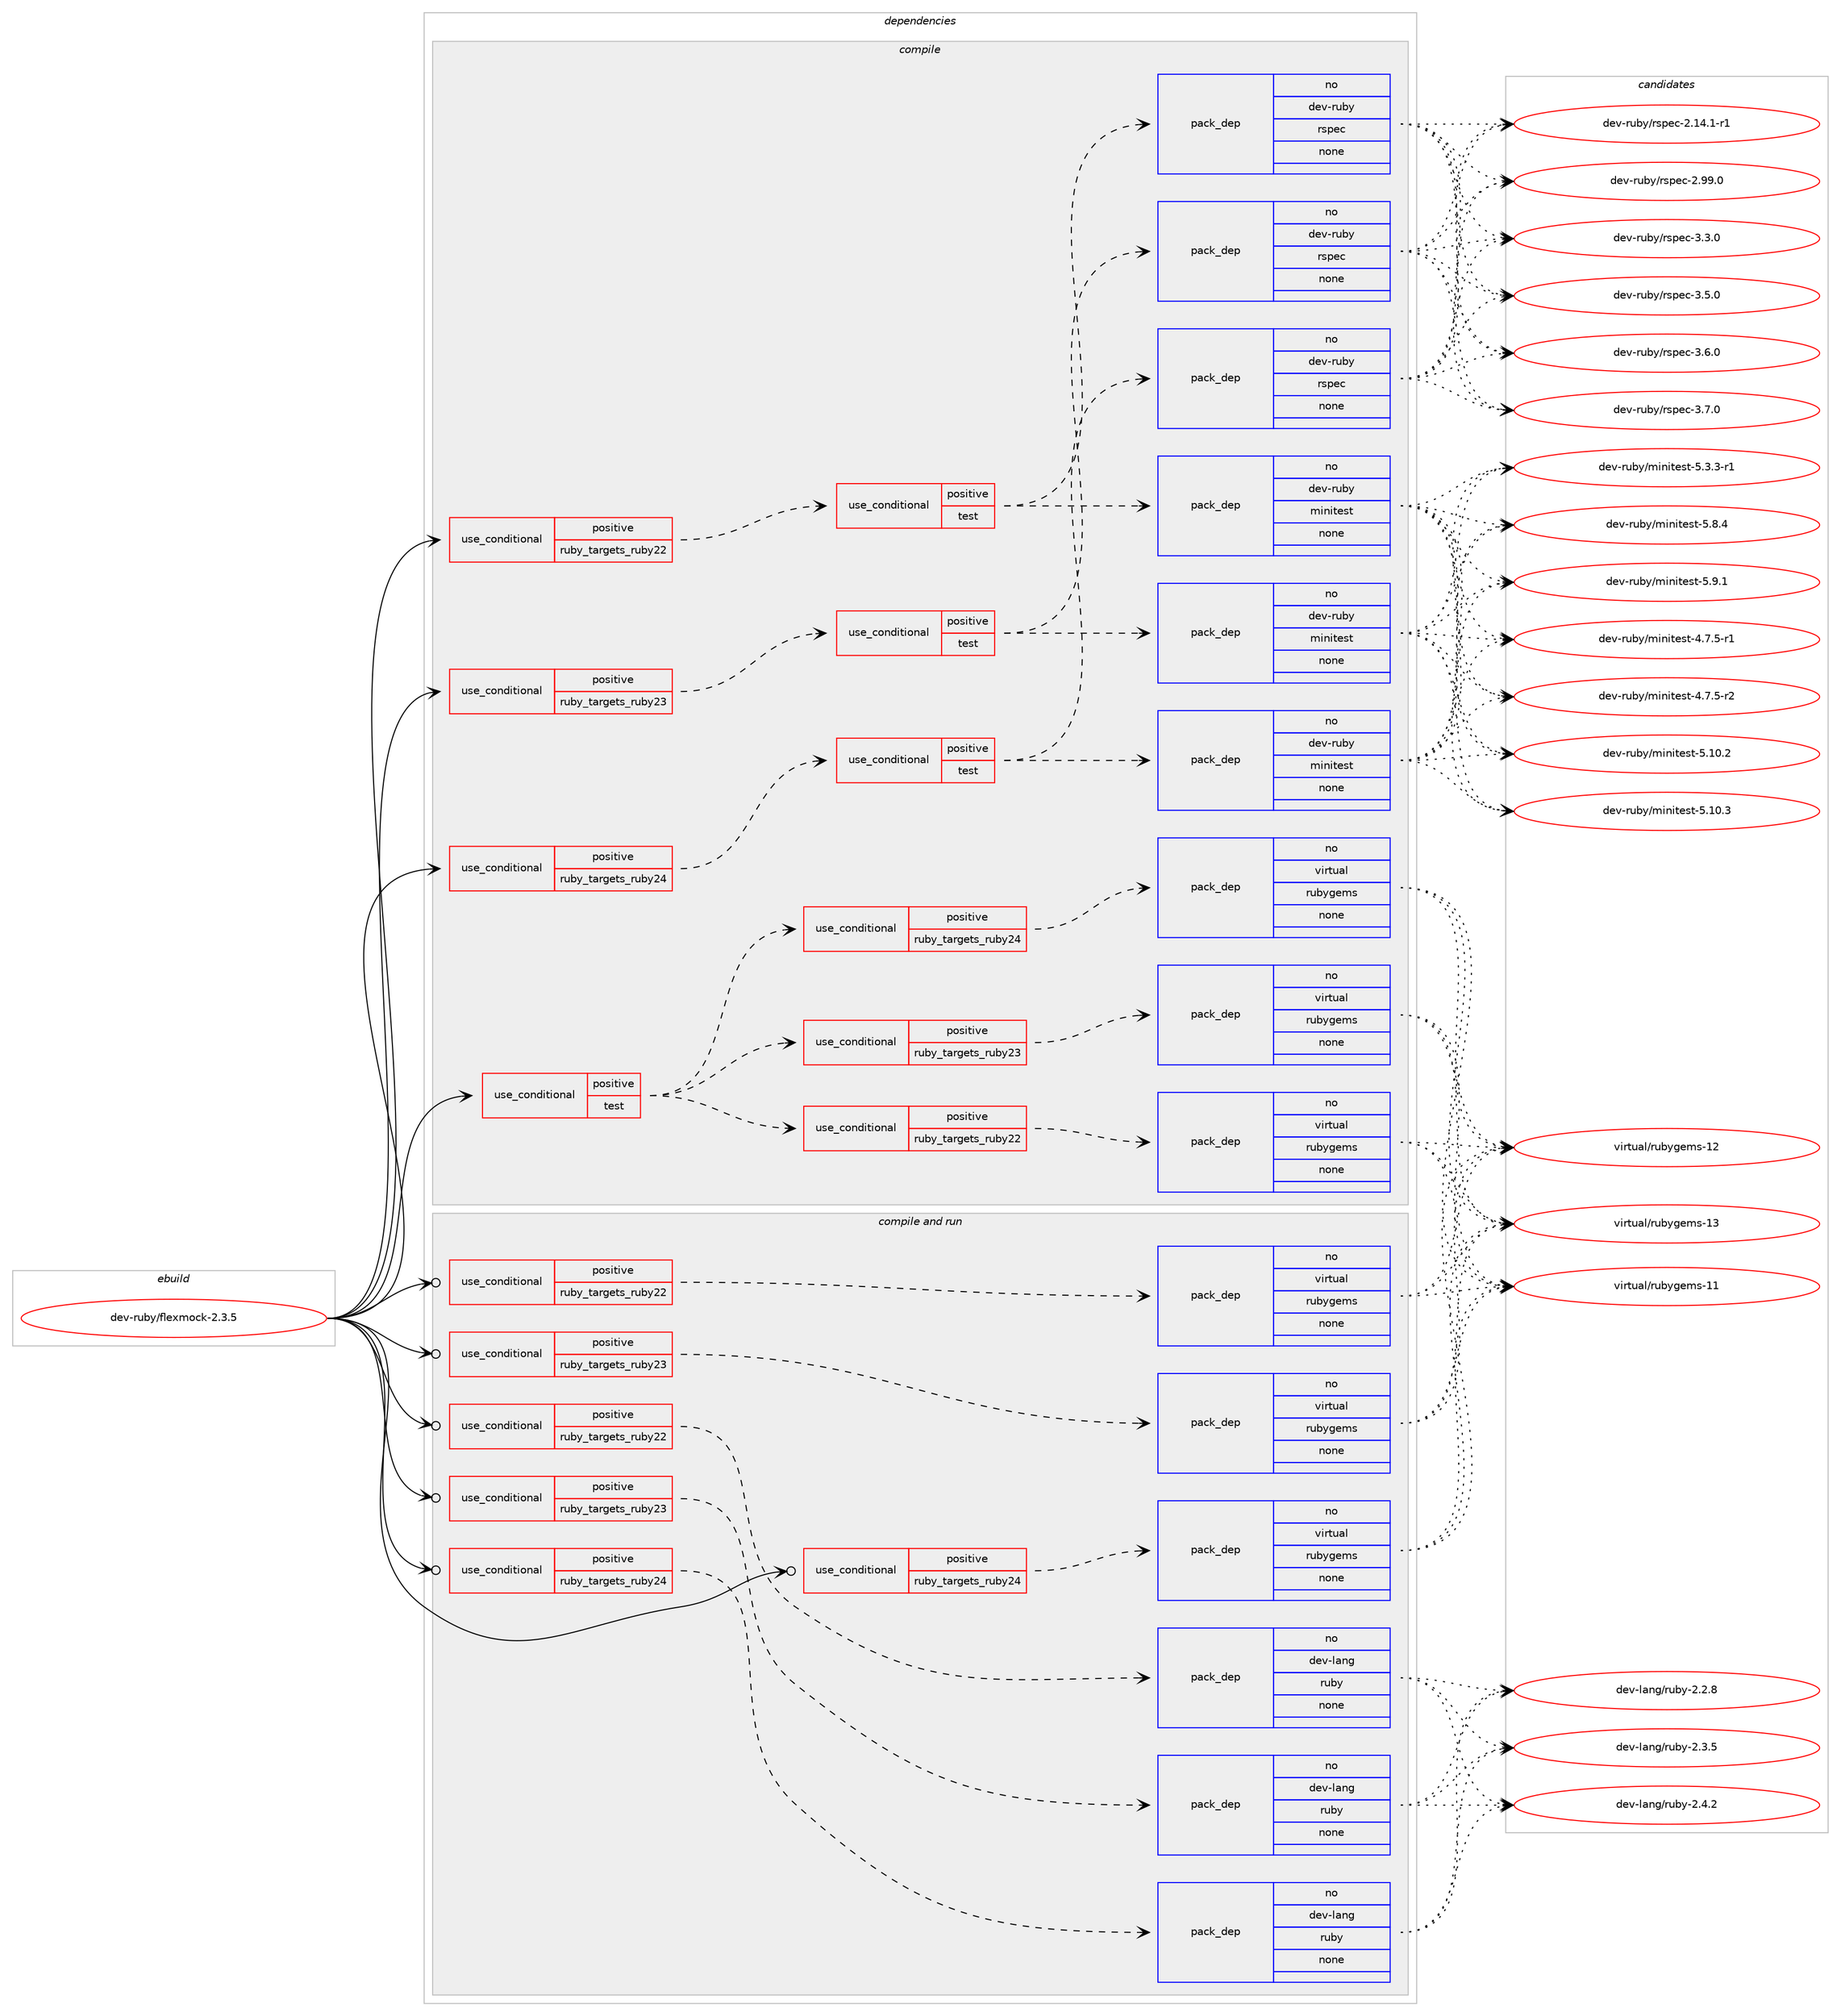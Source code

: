 digraph prolog {

# *************
# Graph options
# *************

newrank=true;
concentrate=true;
compound=true;
graph [rankdir=LR,fontname=Helvetica,fontsize=10,ranksep=1.5];#, ranksep=2.5, nodesep=0.2];
edge  [arrowhead=vee];
node  [fontname=Helvetica,fontsize=10];

# **********
# The ebuild
# **********

subgraph cluster_leftcol {
color=gray;
rank=same;
label=<<i>ebuild</i>>;
id [label="dev-ruby/flexmock-2.3.5", color=red, width=4, href="../dev-ruby/flexmock-2.3.5.svg"];
}

# ****************
# The dependencies
# ****************

subgraph cluster_midcol {
color=gray;
label=<<i>dependencies</i>>;
subgraph cluster_compile {
fillcolor="#eeeeee";
style=filled;
label=<<i>compile</i>>;
subgraph cond57387 {
dependency239338 [label=<<TABLE BORDER="0" CELLBORDER="1" CELLSPACING="0" CELLPADDING="4"><TR><TD ROWSPAN="3" CELLPADDING="10">use_conditional</TD></TR><TR><TD>positive</TD></TR><TR><TD>ruby_targets_ruby22</TD></TR></TABLE>>, shape=none, color=red];
subgraph cond57388 {
dependency239339 [label=<<TABLE BORDER="0" CELLBORDER="1" CELLSPACING="0" CELLPADDING="4"><TR><TD ROWSPAN="3" CELLPADDING="10">use_conditional</TD></TR><TR><TD>positive</TD></TR><TR><TD>test</TD></TR></TABLE>>, shape=none, color=red];
subgraph pack177874 {
dependency239340 [label=<<TABLE BORDER="0" CELLBORDER="1" CELLSPACING="0" CELLPADDING="4" WIDTH="220"><TR><TD ROWSPAN="6" CELLPADDING="30">pack_dep</TD></TR><TR><TD WIDTH="110">no</TD></TR><TR><TD>dev-ruby</TD></TR><TR><TD>minitest</TD></TR><TR><TD>none</TD></TR><TR><TD></TD></TR></TABLE>>, shape=none, color=blue];
}
dependency239339:e -> dependency239340:w [weight=20,style="dashed",arrowhead="vee"];
subgraph pack177875 {
dependency239341 [label=<<TABLE BORDER="0" CELLBORDER="1" CELLSPACING="0" CELLPADDING="4" WIDTH="220"><TR><TD ROWSPAN="6" CELLPADDING="30">pack_dep</TD></TR><TR><TD WIDTH="110">no</TD></TR><TR><TD>dev-ruby</TD></TR><TR><TD>rspec</TD></TR><TR><TD>none</TD></TR><TR><TD></TD></TR></TABLE>>, shape=none, color=blue];
}
dependency239339:e -> dependency239341:w [weight=20,style="dashed",arrowhead="vee"];
}
dependency239338:e -> dependency239339:w [weight=20,style="dashed",arrowhead="vee"];
}
id:e -> dependency239338:w [weight=20,style="solid",arrowhead="vee"];
subgraph cond57389 {
dependency239342 [label=<<TABLE BORDER="0" CELLBORDER="1" CELLSPACING="0" CELLPADDING="4"><TR><TD ROWSPAN="3" CELLPADDING="10">use_conditional</TD></TR><TR><TD>positive</TD></TR><TR><TD>ruby_targets_ruby23</TD></TR></TABLE>>, shape=none, color=red];
subgraph cond57390 {
dependency239343 [label=<<TABLE BORDER="0" CELLBORDER="1" CELLSPACING="0" CELLPADDING="4"><TR><TD ROWSPAN="3" CELLPADDING="10">use_conditional</TD></TR><TR><TD>positive</TD></TR><TR><TD>test</TD></TR></TABLE>>, shape=none, color=red];
subgraph pack177876 {
dependency239344 [label=<<TABLE BORDER="0" CELLBORDER="1" CELLSPACING="0" CELLPADDING="4" WIDTH="220"><TR><TD ROWSPAN="6" CELLPADDING="30">pack_dep</TD></TR><TR><TD WIDTH="110">no</TD></TR><TR><TD>dev-ruby</TD></TR><TR><TD>minitest</TD></TR><TR><TD>none</TD></TR><TR><TD></TD></TR></TABLE>>, shape=none, color=blue];
}
dependency239343:e -> dependency239344:w [weight=20,style="dashed",arrowhead="vee"];
subgraph pack177877 {
dependency239345 [label=<<TABLE BORDER="0" CELLBORDER="1" CELLSPACING="0" CELLPADDING="4" WIDTH="220"><TR><TD ROWSPAN="6" CELLPADDING="30">pack_dep</TD></TR><TR><TD WIDTH="110">no</TD></TR><TR><TD>dev-ruby</TD></TR><TR><TD>rspec</TD></TR><TR><TD>none</TD></TR><TR><TD></TD></TR></TABLE>>, shape=none, color=blue];
}
dependency239343:e -> dependency239345:w [weight=20,style="dashed",arrowhead="vee"];
}
dependency239342:e -> dependency239343:w [weight=20,style="dashed",arrowhead="vee"];
}
id:e -> dependency239342:w [weight=20,style="solid",arrowhead="vee"];
subgraph cond57391 {
dependency239346 [label=<<TABLE BORDER="0" CELLBORDER="1" CELLSPACING="0" CELLPADDING="4"><TR><TD ROWSPAN="3" CELLPADDING="10">use_conditional</TD></TR><TR><TD>positive</TD></TR><TR><TD>ruby_targets_ruby24</TD></TR></TABLE>>, shape=none, color=red];
subgraph cond57392 {
dependency239347 [label=<<TABLE BORDER="0" CELLBORDER="1" CELLSPACING="0" CELLPADDING="4"><TR><TD ROWSPAN="3" CELLPADDING="10">use_conditional</TD></TR><TR><TD>positive</TD></TR><TR><TD>test</TD></TR></TABLE>>, shape=none, color=red];
subgraph pack177878 {
dependency239348 [label=<<TABLE BORDER="0" CELLBORDER="1" CELLSPACING="0" CELLPADDING="4" WIDTH="220"><TR><TD ROWSPAN="6" CELLPADDING="30">pack_dep</TD></TR><TR><TD WIDTH="110">no</TD></TR><TR><TD>dev-ruby</TD></TR><TR><TD>minitest</TD></TR><TR><TD>none</TD></TR><TR><TD></TD></TR></TABLE>>, shape=none, color=blue];
}
dependency239347:e -> dependency239348:w [weight=20,style="dashed",arrowhead="vee"];
subgraph pack177879 {
dependency239349 [label=<<TABLE BORDER="0" CELLBORDER="1" CELLSPACING="0" CELLPADDING="4" WIDTH="220"><TR><TD ROWSPAN="6" CELLPADDING="30">pack_dep</TD></TR><TR><TD WIDTH="110">no</TD></TR><TR><TD>dev-ruby</TD></TR><TR><TD>rspec</TD></TR><TR><TD>none</TD></TR><TR><TD></TD></TR></TABLE>>, shape=none, color=blue];
}
dependency239347:e -> dependency239349:w [weight=20,style="dashed",arrowhead="vee"];
}
dependency239346:e -> dependency239347:w [weight=20,style="dashed",arrowhead="vee"];
}
id:e -> dependency239346:w [weight=20,style="solid",arrowhead="vee"];
subgraph cond57393 {
dependency239350 [label=<<TABLE BORDER="0" CELLBORDER="1" CELLSPACING="0" CELLPADDING="4"><TR><TD ROWSPAN="3" CELLPADDING="10">use_conditional</TD></TR><TR><TD>positive</TD></TR><TR><TD>test</TD></TR></TABLE>>, shape=none, color=red];
subgraph cond57394 {
dependency239351 [label=<<TABLE BORDER="0" CELLBORDER="1" CELLSPACING="0" CELLPADDING="4"><TR><TD ROWSPAN="3" CELLPADDING="10">use_conditional</TD></TR><TR><TD>positive</TD></TR><TR><TD>ruby_targets_ruby22</TD></TR></TABLE>>, shape=none, color=red];
subgraph pack177880 {
dependency239352 [label=<<TABLE BORDER="0" CELLBORDER="1" CELLSPACING="0" CELLPADDING="4" WIDTH="220"><TR><TD ROWSPAN="6" CELLPADDING="30">pack_dep</TD></TR><TR><TD WIDTH="110">no</TD></TR><TR><TD>virtual</TD></TR><TR><TD>rubygems</TD></TR><TR><TD>none</TD></TR><TR><TD></TD></TR></TABLE>>, shape=none, color=blue];
}
dependency239351:e -> dependency239352:w [weight=20,style="dashed",arrowhead="vee"];
}
dependency239350:e -> dependency239351:w [weight=20,style="dashed",arrowhead="vee"];
subgraph cond57395 {
dependency239353 [label=<<TABLE BORDER="0" CELLBORDER="1" CELLSPACING="0" CELLPADDING="4"><TR><TD ROWSPAN="3" CELLPADDING="10">use_conditional</TD></TR><TR><TD>positive</TD></TR><TR><TD>ruby_targets_ruby23</TD></TR></TABLE>>, shape=none, color=red];
subgraph pack177881 {
dependency239354 [label=<<TABLE BORDER="0" CELLBORDER="1" CELLSPACING="0" CELLPADDING="4" WIDTH="220"><TR><TD ROWSPAN="6" CELLPADDING="30">pack_dep</TD></TR><TR><TD WIDTH="110">no</TD></TR><TR><TD>virtual</TD></TR><TR><TD>rubygems</TD></TR><TR><TD>none</TD></TR><TR><TD></TD></TR></TABLE>>, shape=none, color=blue];
}
dependency239353:e -> dependency239354:w [weight=20,style="dashed",arrowhead="vee"];
}
dependency239350:e -> dependency239353:w [weight=20,style="dashed",arrowhead="vee"];
subgraph cond57396 {
dependency239355 [label=<<TABLE BORDER="0" CELLBORDER="1" CELLSPACING="0" CELLPADDING="4"><TR><TD ROWSPAN="3" CELLPADDING="10">use_conditional</TD></TR><TR><TD>positive</TD></TR><TR><TD>ruby_targets_ruby24</TD></TR></TABLE>>, shape=none, color=red];
subgraph pack177882 {
dependency239356 [label=<<TABLE BORDER="0" CELLBORDER="1" CELLSPACING="0" CELLPADDING="4" WIDTH="220"><TR><TD ROWSPAN="6" CELLPADDING="30">pack_dep</TD></TR><TR><TD WIDTH="110">no</TD></TR><TR><TD>virtual</TD></TR><TR><TD>rubygems</TD></TR><TR><TD>none</TD></TR><TR><TD></TD></TR></TABLE>>, shape=none, color=blue];
}
dependency239355:e -> dependency239356:w [weight=20,style="dashed",arrowhead="vee"];
}
dependency239350:e -> dependency239355:w [weight=20,style="dashed",arrowhead="vee"];
}
id:e -> dependency239350:w [weight=20,style="solid",arrowhead="vee"];
}
subgraph cluster_compileandrun {
fillcolor="#eeeeee";
style=filled;
label=<<i>compile and run</i>>;
subgraph cond57397 {
dependency239357 [label=<<TABLE BORDER="0" CELLBORDER="1" CELLSPACING="0" CELLPADDING="4"><TR><TD ROWSPAN="3" CELLPADDING="10">use_conditional</TD></TR><TR><TD>positive</TD></TR><TR><TD>ruby_targets_ruby22</TD></TR></TABLE>>, shape=none, color=red];
subgraph pack177883 {
dependency239358 [label=<<TABLE BORDER="0" CELLBORDER="1" CELLSPACING="0" CELLPADDING="4" WIDTH="220"><TR><TD ROWSPAN="6" CELLPADDING="30">pack_dep</TD></TR><TR><TD WIDTH="110">no</TD></TR><TR><TD>dev-lang</TD></TR><TR><TD>ruby</TD></TR><TR><TD>none</TD></TR><TR><TD></TD></TR></TABLE>>, shape=none, color=blue];
}
dependency239357:e -> dependency239358:w [weight=20,style="dashed",arrowhead="vee"];
}
id:e -> dependency239357:w [weight=20,style="solid",arrowhead="odotvee"];
subgraph cond57398 {
dependency239359 [label=<<TABLE BORDER="0" CELLBORDER="1" CELLSPACING="0" CELLPADDING="4"><TR><TD ROWSPAN="3" CELLPADDING="10">use_conditional</TD></TR><TR><TD>positive</TD></TR><TR><TD>ruby_targets_ruby22</TD></TR></TABLE>>, shape=none, color=red];
subgraph pack177884 {
dependency239360 [label=<<TABLE BORDER="0" CELLBORDER="1" CELLSPACING="0" CELLPADDING="4" WIDTH="220"><TR><TD ROWSPAN="6" CELLPADDING="30">pack_dep</TD></TR><TR><TD WIDTH="110">no</TD></TR><TR><TD>virtual</TD></TR><TR><TD>rubygems</TD></TR><TR><TD>none</TD></TR><TR><TD></TD></TR></TABLE>>, shape=none, color=blue];
}
dependency239359:e -> dependency239360:w [weight=20,style="dashed",arrowhead="vee"];
}
id:e -> dependency239359:w [weight=20,style="solid",arrowhead="odotvee"];
subgraph cond57399 {
dependency239361 [label=<<TABLE BORDER="0" CELLBORDER="1" CELLSPACING="0" CELLPADDING="4"><TR><TD ROWSPAN="3" CELLPADDING="10">use_conditional</TD></TR><TR><TD>positive</TD></TR><TR><TD>ruby_targets_ruby23</TD></TR></TABLE>>, shape=none, color=red];
subgraph pack177885 {
dependency239362 [label=<<TABLE BORDER="0" CELLBORDER="1" CELLSPACING="0" CELLPADDING="4" WIDTH="220"><TR><TD ROWSPAN="6" CELLPADDING="30">pack_dep</TD></TR><TR><TD WIDTH="110">no</TD></TR><TR><TD>dev-lang</TD></TR><TR><TD>ruby</TD></TR><TR><TD>none</TD></TR><TR><TD></TD></TR></TABLE>>, shape=none, color=blue];
}
dependency239361:e -> dependency239362:w [weight=20,style="dashed",arrowhead="vee"];
}
id:e -> dependency239361:w [weight=20,style="solid",arrowhead="odotvee"];
subgraph cond57400 {
dependency239363 [label=<<TABLE BORDER="0" CELLBORDER="1" CELLSPACING="0" CELLPADDING="4"><TR><TD ROWSPAN="3" CELLPADDING="10">use_conditional</TD></TR><TR><TD>positive</TD></TR><TR><TD>ruby_targets_ruby23</TD></TR></TABLE>>, shape=none, color=red];
subgraph pack177886 {
dependency239364 [label=<<TABLE BORDER="0" CELLBORDER="1" CELLSPACING="0" CELLPADDING="4" WIDTH="220"><TR><TD ROWSPAN="6" CELLPADDING="30">pack_dep</TD></TR><TR><TD WIDTH="110">no</TD></TR><TR><TD>virtual</TD></TR><TR><TD>rubygems</TD></TR><TR><TD>none</TD></TR><TR><TD></TD></TR></TABLE>>, shape=none, color=blue];
}
dependency239363:e -> dependency239364:w [weight=20,style="dashed",arrowhead="vee"];
}
id:e -> dependency239363:w [weight=20,style="solid",arrowhead="odotvee"];
subgraph cond57401 {
dependency239365 [label=<<TABLE BORDER="0" CELLBORDER="1" CELLSPACING="0" CELLPADDING="4"><TR><TD ROWSPAN="3" CELLPADDING="10">use_conditional</TD></TR><TR><TD>positive</TD></TR><TR><TD>ruby_targets_ruby24</TD></TR></TABLE>>, shape=none, color=red];
subgraph pack177887 {
dependency239366 [label=<<TABLE BORDER="0" CELLBORDER="1" CELLSPACING="0" CELLPADDING="4" WIDTH="220"><TR><TD ROWSPAN="6" CELLPADDING="30">pack_dep</TD></TR><TR><TD WIDTH="110">no</TD></TR><TR><TD>dev-lang</TD></TR><TR><TD>ruby</TD></TR><TR><TD>none</TD></TR><TR><TD></TD></TR></TABLE>>, shape=none, color=blue];
}
dependency239365:e -> dependency239366:w [weight=20,style="dashed",arrowhead="vee"];
}
id:e -> dependency239365:w [weight=20,style="solid",arrowhead="odotvee"];
subgraph cond57402 {
dependency239367 [label=<<TABLE BORDER="0" CELLBORDER="1" CELLSPACING="0" CELLPADDING="4"><TR><TD ROWSPAN="3" CELLPADDING="10">use_conditional</TD></TR><TR><TD>positive</TD></TR><TR><TD>ruby_targets_ruby24</TD></TR></TABLE>>, shape=none, color=red];
subgraph pack177888 {
dependency239368 [label=<<TABLE BORDER="0" CELLBORDER="1" CELLSPACING="0" CELLPADDING="4" WIDTH="220"><TR><TD ROWSPAN="6" CELLPADDING="30">pack_dep</TD></TR><TR><TD WIDTH="110">no</TD></TR><TR><TD>virtual</TD></TR><TR><TD>rubygems</TD></TR><TR><TD>none</TD></TR><TR><TD></TD></TR></TABLE>>, shape=none, color=blue];
}
dependency239367:e -> dependency239368:w [weight=20,style="dashed",arrowhead="vee"];
}
id:e -> dependency239367:w [weight=20,style="solid",arrowhead="odotvee"];
}
subgraph cluster_run {
fillcolor="#eeeeee";
style=filled;
label=<<i>run</i>>;
}
}

# **************
# The candidates
# **************

subgraph cluster_choices {
rank=same;
color=gray;
label=<<i>candidates</i>>;

subgraph choice177874 {
color=black;
nodesep=1;
choice1001011184511411798121471091051101051161011151164552465546534511449 [label="dev-ruby/minitest-4.7.5-r1", color=red, width=4,href="../dev-ruby/minitest-4.7.5-r1.svg"];
choice1001011184511411798121471091051101051161011151164552465546534511450 [label="dev-ruby/minitest-4.7.5-r2", color=red, width=4,href="../dev-ruby/minitest-4.7.5-r2.svg"];
choice10010111845114117981214710910511010511610111511645534649484650 [label="dev-ruby/minitest-5.10.2", color=red, width=4,href="../dev-ruby/minitest-5.10.2.svg"];
choice10010111845114117981214710910511010511610111511645534649484651 [label="dev-ruby/minitest-5.10.3", color=red, width=4,href="../dev-ruby/minitest-5.10.3.svg"];
choice1001011184511411798121471091051101051161011151164553465146514511449 [label="dev-ruby/minitest-5.3.3-r1", color=red, width=4,href="../dev-ruby/minitest-5.3.3-r1.svg"];
choice100101118451141179812147109105110105116101115116455346564652 [label="dev-ruby/minitest-5.8.4", color=red, width=4,href="../dev-ruby/minitest-5.8.4.svg"];
choice100101118451141179812147109105110105116101115116455346574649 [label="dev-ruby/minitest-5.9.1", color=red, width=4,href="../dev-ruby/minitest-5.9.1.svg"];
dependency239340:e -> choice1001011184511411798121471091051101051161011151164552465546534511449:w [style=dotted,weight="100"];
dependency239340:e -> choice1001011184511411798121471091051101051161011151164552465546534511450:w [style=dotted,weight="100"];
dependency239340:e -> choice10010111845114117981214710910511010511610111511645534649484650:w [style=dotted,weight="100"];
dependency239340:e -> choice10010111845114117981214710910511010511610111511645534649484651:w [style=dotted,weight="100"];
dependency239340:e -> choice1001011184511411798121471091051101051161011151164553465146514511449:w [style=dotted,weight="100"];
dependency239340:e -> choice100101118451141179812147109105110105116101115116455346564652:w [style=dotted,weight="100"];
dependency239340:e -> choice100101118451141179812147109105110105116101115116455346574649:w [style=dotted,weight="100"];
}
subgraph choice177875 {
color=black;
nodesep=1;
choice10010111845114117981214711411511210199455046495246494511449 [label="dev-ruby/rspec-2.14.1-r1", color=red, width=4,href="../dev-ruby/rspec-2.14.1-r1.svg"];
choice1001011184511411798121471141151121019945504657574648 [label="dev-ruby/rspec-2.99.0", color=red, width=4,href="../dev-ruby/rspec-2.99.0.svg"];
choice10010111845114117981214711411511210199455146514648 [label="dev-ruby/rspec-3.3.0", color=red, width=4,href="../dev-ruby/rspec-3.3.0.svg"];
choice10010111845114117981214711411511210199455146534648 [label="dev-ruby/rspec-3.5.0", color=red, width=4,href="../dev-ruby/rspec-3.5.0.svg"];
choice10010111845114117981214711411511210199455146544648 [label="dev-ruby/rspec-3.6.0", color=red, width=4,href="../dev-ruby/rspec-3.6.0.svg"];
choice10010111845114117981214711411511210199455146554648 [label="dev-ruby/rspec-3.7.0", color=red, width=4,href="../dev-ruby/rspec-3.7.0.svg"];
dependency239341:e -> choice10010111845114117981214711411511210199455046495246494511449:w [style=dotted,weight="100"];
dependency239341:e -> choice1001011184511411798121471141151121019945504657574648:w [style=dotted,weight="100"];
dependency239341:e -> choice10010111845114117981214711411511210199455146514648:w [style=dotted,weight="100"];
dependency239341:e -> choice10010111845114117981214711411511210199455146534648:w [style=dotted,weight="100"];
dependency239341:e -> choice10010111845114117981214711411511210199455146544648:w [style=dotted,weight="100"];
dependency239341:e -> choice10010111845114117981214711411511210199455146554648:w [style=dotted,weight="100"];
}
subgraph choice177876 {
color=black;
nodesep=1;
choice1001011184511411798121471091051101051161011151164552465546534511449 [label="dev-ruby/minitest-4.7.5-r1", color=red, width=4,href="../dev-ruby/minitest-4.7.5-r1.svg"];
choice1001011184511411798121471091051101051161011151164552465546534511450 [label="dev-ruby/minitest-4.7.5-r2", color=red, width=4,href="../dev-ruby/minitest-4.7.5-r2.svg"];
choice10010111845114117981214710910511010511610111511645534649484650 [label="dev-ruby/minitest-5.10.2", color=red, width=4,href="../dev-ruby/minitest-5.10.2.svg"];
choice10010111845114117981214710910511010511610111511645534649484651 [label="dev-ruby/minitest-5.10.3", color=red, width=4,href="../dev-ruby/minitest-5.10.3.svg"];
choice1001011184511411798121471091051101051161011151164553465146514511449 [label="dev-ruby/minitest-5.3.3-r1", color=red, width=4,href="../dev-ruby/minitest-5.3.3-r1.svg"];
choice100101118451141179812147109105110105116101115116455346564652 [label="dev-ruby/minitest-5.8.4", color=red, width=4,href="../dev-ruby/minitest-5.8.4.svg"];
choice100101118451141179812147109105110105116101115116455346574649 [label="dev-ruby/minitest-5.9.1", color=red, width=4,href="../dev-ruby/minitest-5.9.1.svg"];
dependency239344:e -> choice1001011184511411798121471091051101051161011151164552465546534511449:w [style=dotted,weight="100"];
dependency239344:e -> choice1001011184511411798121471091051101051161011151164552465546534511450:w [style=dotted,weight="100"];
dependency239344:e -> choice10010111845114117981214710910511010511610111511645534649484650:w [style=dotted,weight="100"];
dependency239344:e -> choice10010111845114117981214710910511010511610111511645534649484651:w [style=dotted,weight="100"];
dependency239344:e -> choice1001011184511411798121471091051101051161011151164553465146514511449:w [style=dotted,weight="100"];
dependency239344:e -> choice100101118451141179812147109105110105116101115116455346564652:w [style=dotted,weight="100"];
dependency239344:e -> choice100101118451141179812147109105110105116101115116455346574649:w [style=dotted,weight="100"];
}
subgraph choice177877 {
color=black;
nodesep=1;
choice10010111845114117981214711411511210199455046495246494511449 [label="dev-ruby/rspec-2.14.1-r1", color=red, width=4,href="../dev-ruby/rspec-2.14.1-r1.svg"];
choice1001011184511411798121471141151121019945504657574648 [label="dev-ruby/rspec-2.99.0", color=red, width=4,href="../dev-ruby/rspec-2.99.0.svg"];
choice10010111845114117981214711411511210199455146514648 [label="dev-ruby/rspec-3.3.0", color=red, width=4,href="../dev-ruby/rspec-3.3.0.svg"];
choice10010111845114117981214711411511210199455146534648 [label="dev-ruby/rspec-3.5.0", color=red, width=4,href="../dev-ruby/rspec-3.5.0.svg"];
choice10010111845114117981214711411511210199455146544648 [label="dev-ruby/rspec-3.6.0", color=red, width=4,href="../dev-ruby/rspec-3.6.0.svg"];
choice10010111845114117981214711411511210199455146554648 [label="dev-ruby/rspec-3.7.0", color=red, width=4,href="../dev-ruby/rspec-3.7.0.svg"];
dependency239345:e -> choice10010111845114117981214711411511210199455046495246494511449:w [style=dotted,weight="100"];
dependency239345:e -> choice1001011184511411798121471141151121019945504657574648:w [style=dotted,weight="100"];
dependency239345:e -> choice10010111845114117981214711411511210199455146514648:w [style=dotted,weight="100"];
dependency239345:e -> choice10010111845114117981214711411511210199455146534648:w [style=dotted,weight="100"];
dependency239345:e -> choice10010111845114117981214711411511210199455146544648:w [style=dotted,weight="100"];
dependency239345:e -> choice10010111845114117981214711411511210199455146554648:w [style=dotted,weight="100"];
}
subgraph choice177878 {
color=black;
nodesep=1;
choice1001011184511411798121471091051101051161011151164552465546534511449 [label="dev-ruby/minitest-4.7.5-r1", color=red, width=4,href="../dev-ruby/minitest-4.7.5-r1.svg"];
choice1001011184511411798121471091051101051161011151164552465546534511450 [label="dev-ruby/minitest-4.7.5-r2", color=red, width=4,href="../dev-ruby/minitest-4.7.5-r2.svg"];
choice10010111845114117981214710910511010511610111511645534649484650 [label="dev-ruby/minitest-5.10.2", color=red, width=4,href="../dev-ruby/minitest-5.10.2.svg"];
choice10010111845114117981214710910511010511610111511645534649484651 [label="dev-ruby/minitest-5.10.3", color=red, width=4,href="../dev-ruby/minitest-5.10.3.svg"];
choice1001011184511411798121471091051101051161011151164553465146514511449 [label="dev-ruby/minitest-5.3.3-r1", color=red, width=4,href="../dev-ruby/minitest-5.3.3-r1.svg"];
choice100101118451141179812147109105110105116101115116455346564652 [label="dev-ruby/minitest-5.8.4", color=red, width=4,href="../dev-ruby/minitest-5.8.4.svg"];
choice100101118451141179812147109105110105116101115116455346574649 [label="dev-ruby/minitest-5.9.1", color=red, width=4,href="../dev-ruby/minitest-5.9.1.svg"];
dependency239348:e -> choice1001011184511411798121471091051101051161011151164552465546534511449:w [style=dotted,weight="100"];
dependency239348:e -> choice1001011184511411798121471091051101051161011151164552465546534511450:w [style=dotted,weight="100"];
dependency239348:e -> choice10010111845114117981214710910511010511610111511645534649484650:w [style=dotted,weight="100"];
dependency239348:e -> choice10010111845114117981214710910511010511610111511645534649484651:w [style=dotted,weight="100"];
dependency239348:e -> choice1001011184511411798121471091051101051161011151164553465146514511449:w [style=dotted,weight="100"];
dependency239348:e -> choice100101118451141179812147109105110105116101115116455346564652:w [style=dotted,weight="100"];
dependency239348:e -> choice100101118451141179812147109105110105116101115116455346574649:w [style=dotted,weight="100"];
}
subgraph choice177879 {
color=black;
nodesep=1;
choice10010111845114117981214711411511210199455046495246494511449 [label="dev-ruby/rspec-2.14.1-r1", color=red, width=4,href="../dev-ruby/rspec-2.14.1-r1.svg"];
choice1001011184511411798121471141151121019945504657574648 [label="dev-ruby/rspec-2.99.0", color=red, width=4,href="../dev-ruby/rspec-2.99.0.svg"];
choice10010111845114117981214711411511210199455146514648 [label="dev-ruby/rspec-3.3.0", color=red, width=4,href="../dev-ruby/rspec-3.3.0.svg"];
choice10010111845114117981214711411511210199455146534648 [label="dev-ruby/rspec-3.5.0", color=red, width=4,href="../dev-ruby/rspec-3.5.0.svg"];
choice10010111845114117981214711411511210199455146544648 [label="dev-ruby/rspec-3.6.0", color=red, width=4,href="../dev-ruby/rspec-3.6.0.svg"];
choice10010111845114117981214711411511210199455146554648 [label="dev-ruby/rspec-3.7.0", color=red, width=4,href="../dev-ruby/rspec-3.7.0.svg"];
dependency239349:e -> choice10010111845114117981214711411511210199455046495246494511449:w [style=dotted,weight="100"];
dependency239349:e -> choice1001011184511411798121471141151121019945504657574648:w [style=dotted,weight="100"];
dependency239349:e -> choice10010111845114117981214711411511210199455146514648:w [style=dotted,weight="100"];
dependency239349:e -> choice10010111845114117981214711411511210199455146534648:w [style=dotted,weight="100"];
dependency239349:e -> choice10010111845114117981214711411511210199455146544648:w [style=dotted,weight="100"];
dependency239349:e -> choice10010111845114117981214711411511210199455146554648:w [style=dotted,weight="100"];
}
subgraph choice177880 {
color=black;
nodesep=1;
choice118105114116117971084711411798121103101109115454949 [label="virtual/rubygems-11", color=red, width=4,href="../virtual/rubygems-11.svg"];
choice118105114116117971084711411798121103101109115454950 [label="virtual/rubygems-12", color=red, width=4,href="../virtual/rubygems-12.svg"];
choice118105114116117971084711411798121103101109115454951 [label="virtual/rubygems-13", color=red, width=4,href="../virtual/rubygems-13.svg"];
dependency239352:e -> choice118105114116117971084711411798121103101109115454949:w [style=dotted,weight="100"];
dependency239352:e -> choice118105114116117971084711411798121103101109115454950:w [style=dotted,weight="100"];
dependency239352:e -> choice118105114116117971084711411798121103101109115454951:w [style=dotted,weight="100"];
}
subgraph choice177881 {
color=black;
nodesep=1;
choice118105114116117971084711411798121103101109115454949 [label="virtual/rubygems-11", color=red, width=4,href="../virtual/rubygems-11.svg"];
choice118105114116117971084711411798121103101109115454950 [label="virtual/rubygems-12", color=red, width=4,href="../virtual/rubygems-12.svg"];
choice118105114116117971084711411798121103101109115454951 [label="virtual/rubygems-13", color=red, width=4,href="../virtual/rubygems-13.svg"];
dependency239354:e -> choice118105114116117971084711411798121103101109115454949:w [style=dotted,weight="100"];
dependency239354:e -> choice118105114116117971084711411798121103101109115454950:w [style=dotted,weight="100"];
dependency239354:e -> choice118105114116117971084711411798121103101109115454951:w [style=dotted,weight="100"];
}
subgraph choice177882 {
color=black;
nodesep=1;
choice118105114116117971084711411798121103101109115454949 [label="virtual/rubygems-11", color=red, width=4,href="../virtual/rubygems-11.svg"];
choice118105114116117971084711411798121103101109115454950 [label="virtual/rubygems-12", color=red, width=4,href="../virtual/rubygems-12.svg"];
choice118105114116117971084711411798121103101109115454951 [label="virtual/rubygems-13", color=red, width=4,href="../virtual/rubygems-13.svg"];
dependency239356:e -> choice118105114116117971084711411798121103101109115454949:w [style=dotted,weight="100"];
dependency239356:e -> choice118105114116117971084711411798121103101109115454950:w [style=dotted,weight="100"];
dependency239356:e -> choice118105114116117971084711411798121103101109115454951:w [style=dotted,weight="100"];
}
subgraph choice177883 {
color=black;
nodesep=1;
choice10010111845108971101034711411798121455046504656 [label="dev-lang/ruby-2.2.8", color=red, width=4,href="../dev-lang/ruby-2.2.8.svg"];
choice10010111845108971101034711411798121455046514653 [label="dev-lang/ruby-2.3.5", color=red, width=4,href="../dev-lang/ruby-2.3.5.svg"];
choice10010111845108971101034711411798121455046524650 [label="dev-lang/ruby-2.4.2", color=red, width=4,href="../dev-lang/ruby-2.4.2.svg"];
dependency239358:e -> choice10010111845108971101034711411798121455046504656:w [style=dotted,weight="100"];
dependency239358:e -> choice10010111845108971101034711411798121455046514653:w [style=dotted,weight="100"];
dependency239358:e -> choice10010111845108971101034711411798121455046524650:w [style=dotted,weight="100"];
}
subgraph choice177884 {
color=black;
nodesep=1;
choice118105114116117971084711411798121103101109115454949 [label="virtual/rubygems-11", color=red, width=4,href="../virtual/rubygems-11.svg"];
choice118105114116117971084711411798121103101109115454950 [label="virtual/rubygems-12", color=red, width=4,href="../virtual/rubygems-12.svg"];
choice118105114116117971084711411798121103101109115454951 [label="virtual/rubygems-13", color=red, width=4,href="../virtual/rubygems-13.svg"];
dependency239360:e -> choice118105114116117971084711411798121103101109115454949:w [style=dotted,weight="100"];
dependency239360:e -> choice118105114116117971084711411798121103101109115454950:w [style=dotted,weight="100"];
dependency239360:e -> choice118105114116117971084711411798121103101109115454951:w [style=dotted,weight="100"];
}
subgraph choice177885 {
color=black;
nodesep=1;
choice10010111845108971101034711411798121455046504656 [label="dev-lang/ruby-2.2.8", color=red, width=4,href="../dev-lang/ruby-2.2.8.svg"];
choice10010111845108971101034711411798121455046514653 [label="dev-lang/ruby-2.3.5", color=red, width=4,href="../dev-lang/ruby-2.3.5.svg"];
choice10010111845108971101034711411798121455046524650 [label="dev-lang/ruby-2.4.2", color=red, width=4,href="../dev-lang/ruby-2.4.2.svg"];
dependency239362:e -> choice10010111845108971101034711411798121455046504656:w [style=dotted,weight="100"];
dependency239362:e -> choice10010111845108971101034711411798121455046514653:w [style=dotted,weight="100"];
dependency239362:e -> choice10010111845108971101034711411798121455046524650:w [style=dotted,weight="100"];
}
subgraph choice177886 {
color=black;
nodesep=1;
choice118105114116117971084711411798121103101109115454949 [label="virtual/rubygems-11", color=red, width=4,href="../virtual/rubygems-11.svg"];
choice118105114116117971084711411798121103101109115454950 [label="virtual/rubygems-12", color=red, width=4,href="../virtual/rubygems-12.svg"];
choice118105114116117971084711411798121103101109115454951 [label="virtual/rubygems-13", color=red, width=4,href="../virtual/rubygems-13.svg"];
dependency239364:e -> choice118105114116117971084711411798121103101109115454949:w [style=dotted,weight="100"];
dependency239364:e -> choice118105114116117971084711411798121103101109115454950:w [style=dotted,weight="100"];
dependency239364:e -> choice118105114116117971084711411798121103101109115454951:w [style=dotted,weight="100"];
}
subgraph choice177887 {
color=black;
nodesep=1;
choice10010111845108971101034711411798121455046504656 [label="dev-lang/ruby-2.2.8", color=red, width=4,href="../dev-lang/ruby-2.2.8.svg"];
choice10010111845108971101034711411798121455046514653 [label="dev-lang/ruby-2.3.5", color=red, width=4,href="../dev-lang/ruby-2.3.5.svg"];
choice10010111845108971101034711411798121455046524650 [label="dev-lang/ruby-2.4.2", color=red, width=4,href="../dev-lang/ruby-2.4.2.svg"];
dependency239366:e -> choice10010111845108971101034711411798121455046504656:w [style=dotted,weight="100"];
dependency239366:e -> choice10010111845108971101034711411798121455046514653:w [style=dotted,weight="100"];
dependency239366:e -> choice10010111845108971101034711411798121455046524650:w [style=dotted,weight="100"];
}
subgraph choice177888 {
color=black;
nodesep=1;
choice118105114116117971084711411798121103101109115454949 [label="virtual/rubygems-11", color=red, width=4,href="../virtual/rubygems-11.svg"];
choice118105114116117971084711411798121103101109115454950 [label="virtual/rubygems-12", color=red, width=4,href="../virtual/rubygems-12.svg"];
choice118105114116117971084711411798121103101109115454951 [label="virtual/rubygems-13", color=red, width=4,href="../virtual/rubygems-13.svg"];
dependency239368:e -> choice118105114116117971084711411798121103101109115454949:w [style=dotted,weight="100"];
dependency239368:e -> choice118105114116117971084711411798121103101109115454950:w [style=dotted,weight="100"];
dependency239368:e -> choice118105114116117971084711411798121103101109115454951:w [style=dotted,weight="100"];
}
}

}
